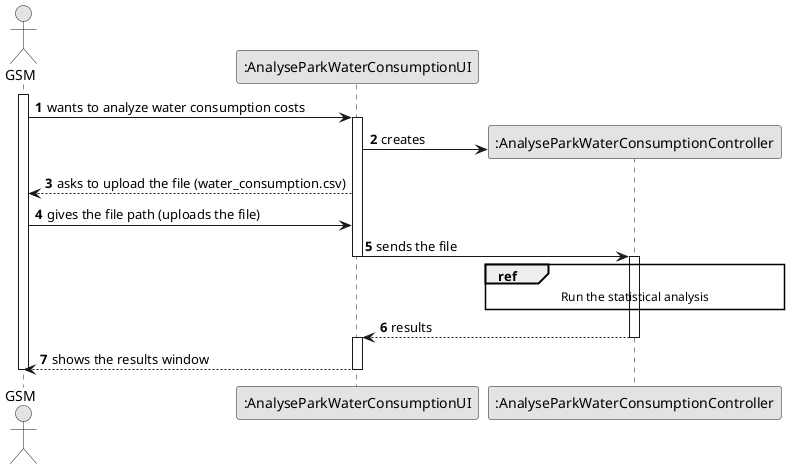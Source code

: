@startuml
skinparam monochrome true
skinparam packageStyle rectangle
skinparam shadowing false

autonumber

actor "GSM" as GSM
participant ":AnalyseParkWaterConsumptionUI" as UI
participant ":AnalyseParkWaterConsumptionController" as CTRL

activate GSM
GSM -> UI : wants to analyze water consumption costs
activate UI
UI -> CTRL** : creates
UI --> GSM : asks to upload the file (water_consumption.csv)
GSM -> UI : gives the file path (uploads the file)
UI -> CTRL : sends the file
deactivate UI
activate CTRL
        ref over CTRL
            Run the statistical analysis
        end ref
CTRL --> UI : results
deactivate CTRL
activate UI
UI --> GSM : shows the results window
deactivate UI
deactivate GSM
@enduml